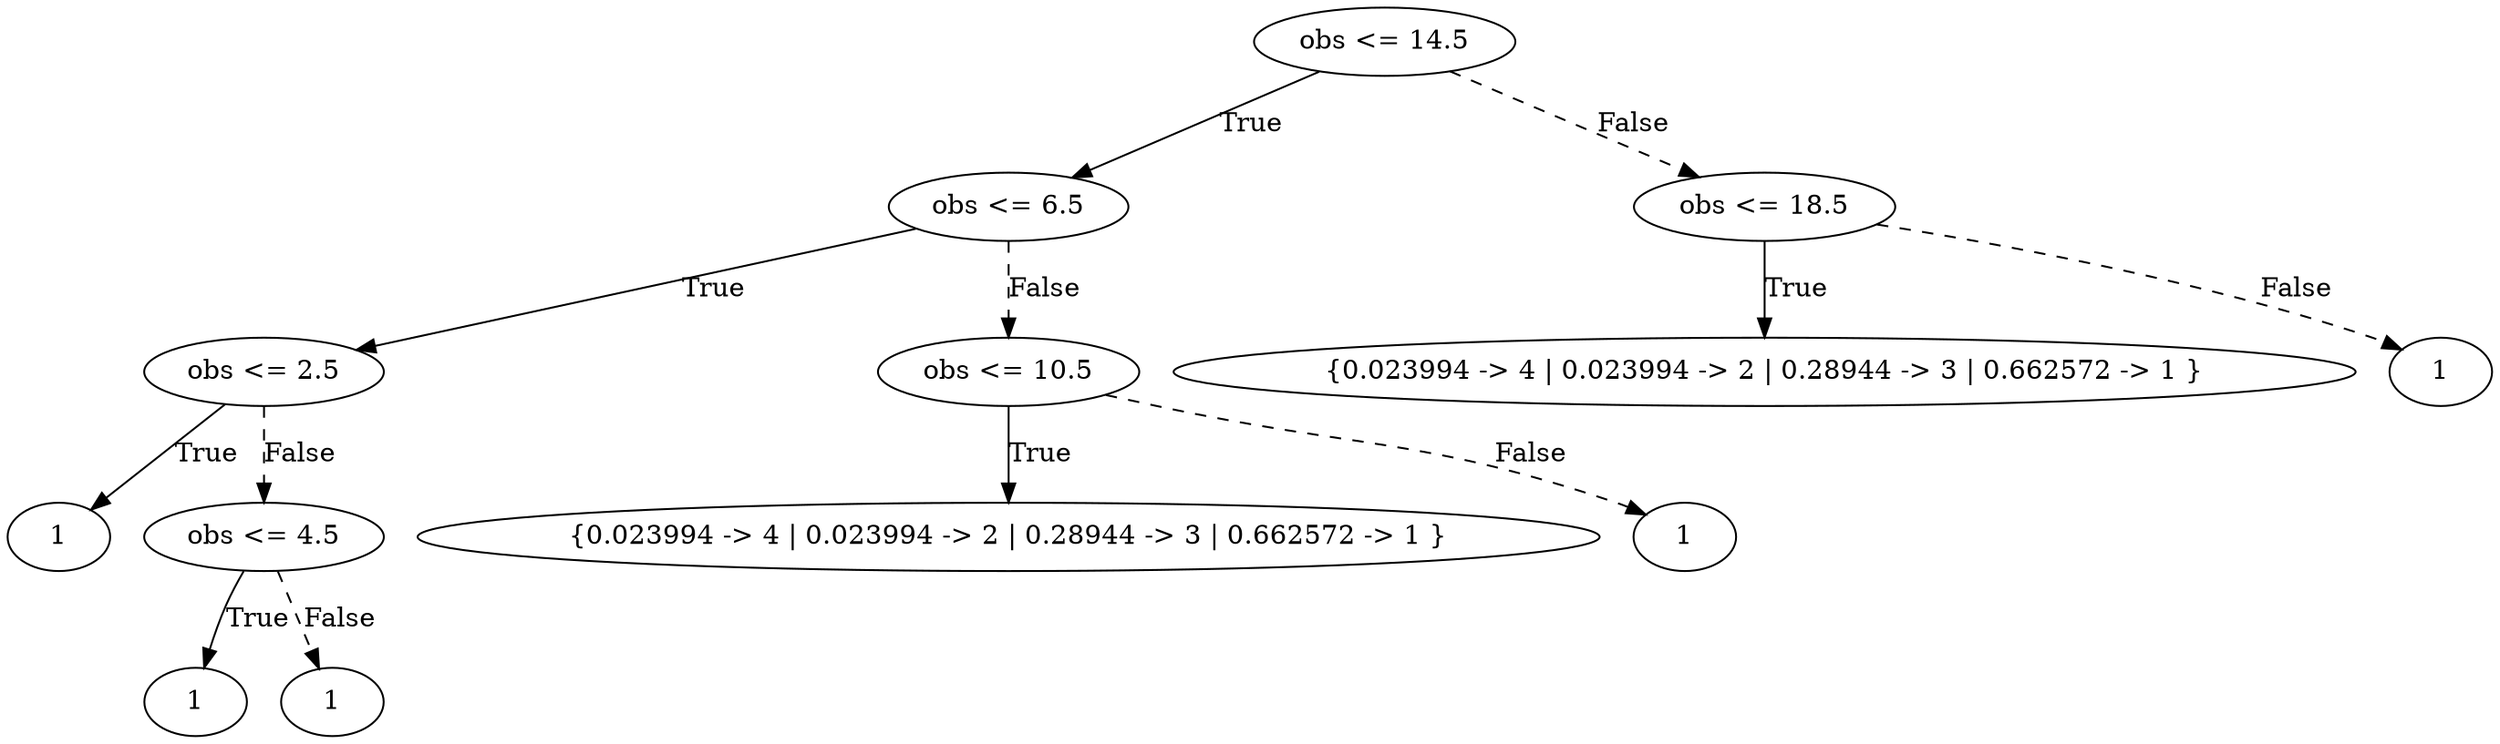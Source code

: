 digraph {
0 [label="obs <= 14.5"];
1 [label="obs <= 6.5"];
2 [label="obs <= 2.5"];
3 [label="1"];
2 -> 3 [label="True"];
4 [label="obs <= 4.5"];
5 [label="1"];
4 -> 5 [label="True"];
6 [label="1"];
4 -> 6 [style="dashed", label="False"];
2 -> 4 [style="dashed", label="False"];
1 -> 2 [label="True"];
7 [label="obs <= 10.5"];
8 [label="{0.023994 -> 4 | 0.023994 -> 2 | 0.28944 -> 3 | 0.662572 -> 1 }"];
7 -> 8 [label="True"];
9 [label="1"];
7 -> 9 [style="dashed", label="False"];
1 -> 7 [style="dashed", label="False"];
0 -> 1 [label="True"];
10 [label="obs <= 18.5"];
11 [label="{0.023994 -> 4 | 0.023994 -> 2 | 0.28944 -> 3 | 0.662572 -> 1 }"];
10 -> 11 [label="True"];
12 [label="1"];
10 -> 12 [style="dashed", label="False"];
0 -> 10 [style="dashed", label="False"];

}